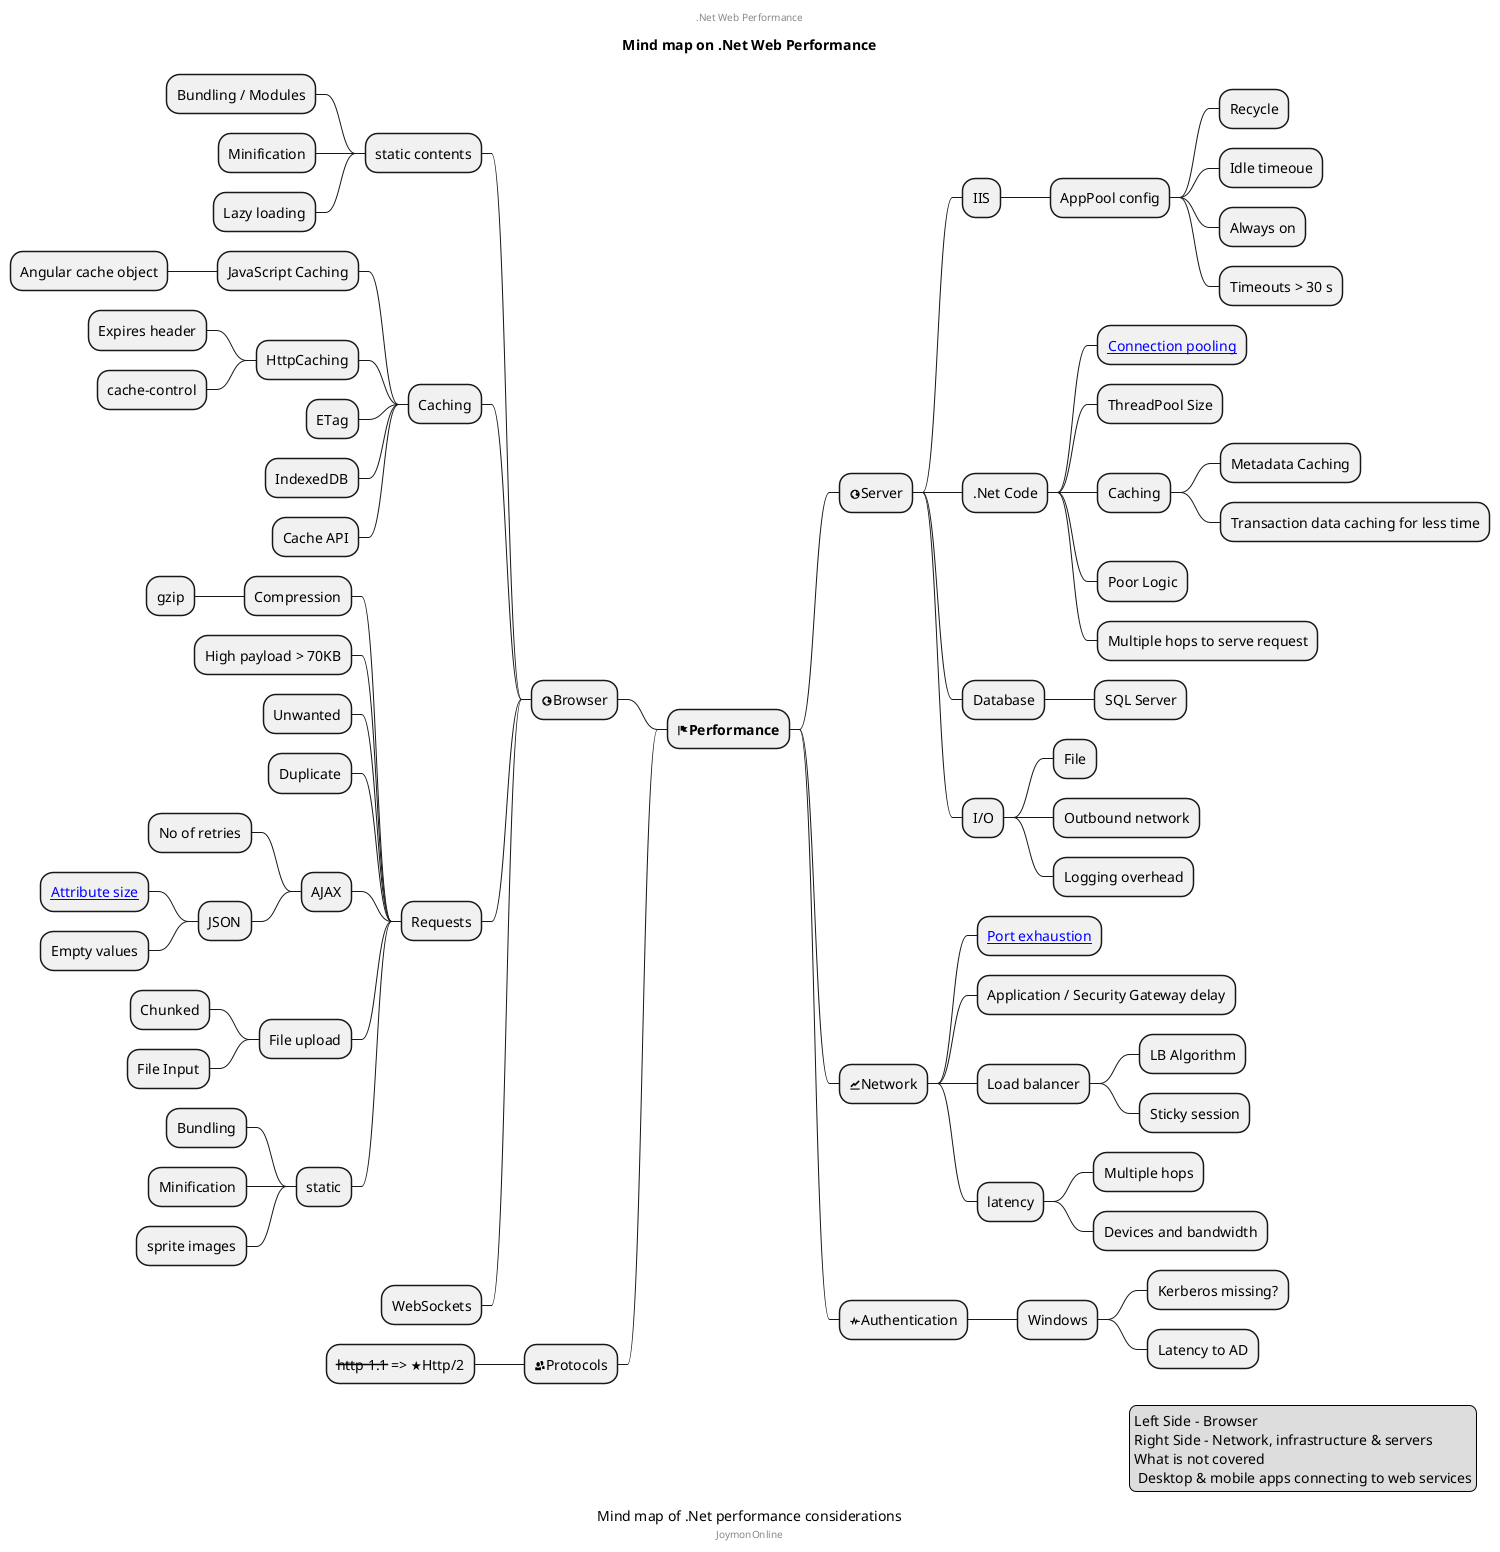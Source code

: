 @startuml
@startmindmap
caption Mind map of .Net performance considerations
title Mind map on .Net Web Performance
center header
.Net Web Performance
endheader


* <&flag><b>Performance</b>
** <&globe>Server
*** IIS
**** AppPool config
***** Recycle
***** Idle timeoue
***** Always on
***** Timeouts > 30 s
*** .Net Code
**** [[https://docs.microsoft.com/en-us/dotnet/framework/data/adonet/sql-server-connection-pooling Connection pooling]]
**** ThreadPool Size
**** Caching
***** Metadata Caching
***** Transaction data caching for less time
**** Poor Logic
**** Multiple hops to serve request
*** Database
**** SQL Server
*** I/O
**** File
**** Outbound network
**** Logging overhead
** <&graph>Network
*** [[https://docs.microsoft.com/en-us/windows/client-management/troubleshoot-tcpip-port-exhaust Port exhaustion]]
*** Application / Security Gateway delay
*** Load balancer
**** LB Algorithm
**** Sticky session
*** latency
**** Multiple hops
**** Devices and bandwidth
** <&pulse>Authentication
*** Windows
**** Kerberos missing?
**** Latency to AD

left side

** <&globe>Browser
*** static contents
**** Bundling / Modules
**** Minification
**** Lazy loading
*** Caching
**** JavaScript Caching
***** Angular cache object
**** HttpCaching
***** Expires header
***** cache-control
**** ETag
**** IndexedDB
**** Cache API
*** Requests
**** Compression
***** gzip
**** High payload > 70KB
**** Unwanted
**** Duplicate
**** AJAX
***** No of retries
***** JSON
****** [[https://www.newtonsoft.com/json/help/html/ReducingSerializedJSONSize.htm Attribute size]]
****** Empty values
**** File upload
***** Chunked
***** File Input
**** static
***** Bundling
***** Minification
***** sprite images
*** WebSockets
** <&people>Protocols
*** <s>http 1.1</s> => <&star>Http/2

center footer JoymonOnline

legend right
  Left Side - Browser
  Right Side - Network, infrastructure & servers
  What is not covered
   Desktop & mobile apps connecting to web services
endlegend
@endmindmap
@enduml